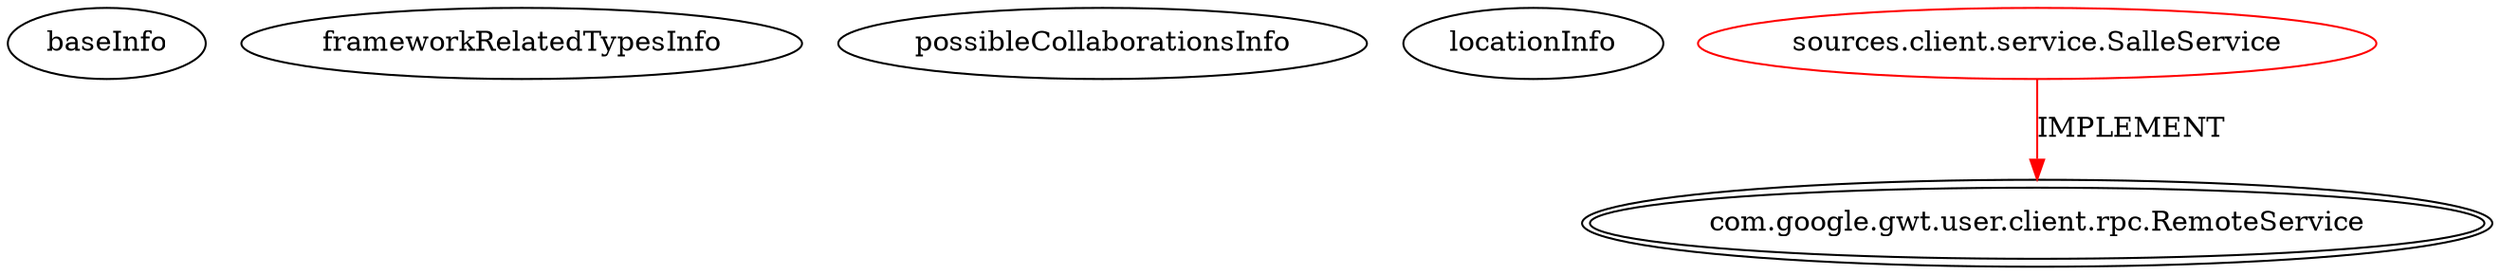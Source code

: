digraph {
baseInfo[graphId=185,category="extension_graph",isAnonymous=false,possibleRelation=false]
frameworkRelatedTypesInfo[0="com.google.gwt.user.client.rpc.RemoteService"]
possibleCollaborationsInfo[]
locationInfo[projectName="MainMain-ChatCafeine",filePath="/MainMain-ChatCafeine/ChatCafeine-master/ChatCafeine/src/sources/client/service/SalleService.java",contextSignature="SalleService",graphId="185"]
0[label="sources.client.service.SalleService",vertexType="ROOT_CLIENT_CLASS_DECLARATION",isFrameworkType=false,color=red]
1[label="com.google.gwt.user.client.rpc.RemoteService",vertexType="FRAMEWORK_INTERFACE_TYPE",isFrameworkType=true,peripheries=2]
0->1[label="IMPLEMENT",color=red]
}

